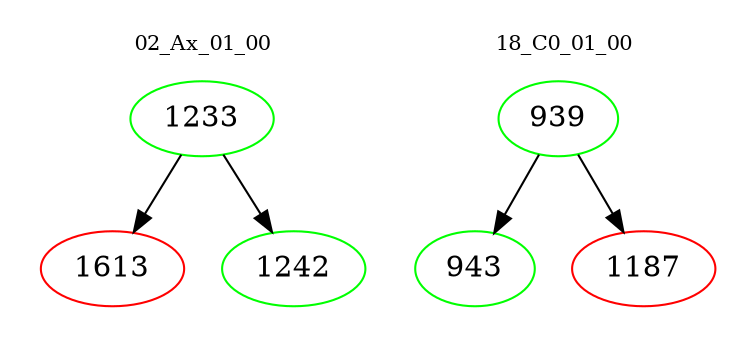 digraph{
subgraph cluster_0 {
color = white
label = "02_Ax_01_00";
fontsize=10;
T0_1233 [label="1233", color="green"]
T0_1233 -> T0_1613 [color="black"]
T0_1613 [label="1613", color="red"]
T0_1233 -> T0_1242 [color="black"]
T0_1242 [label="1242", color="green"]
}
subgraph cluster_1 {
color = white
label = "18_C0_01_00";
fontsize=10;
T1_939 [label="939", color="green"]
T1_939 -> T1_943 [color="black"]
T1_943 [label="943", color="green"]
T1_939 -> T1_1187 [color="black"]
T1_1187 [label="1187", color="red"]
}
}
